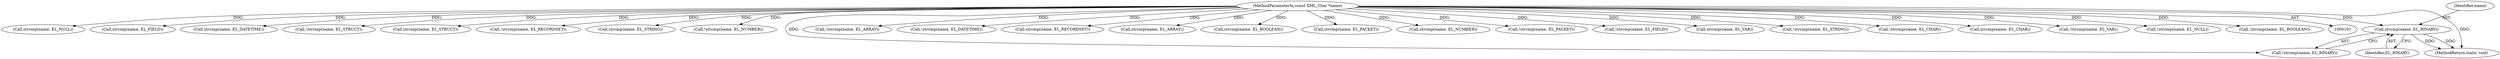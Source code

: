 digraph "0_php-src_c4cca4c20e75359c9a13a1f9a36cb7b4e9601d29?w=1@API" {
"1000190" [label="(Call,strcmp(name, EL_BINARY))"];
"1000103" [label="(MethodParameterIn,const XML_Char *name)"];
"1000414" [label="(Call,strcmp(name, EL_NULL))"];
"1000721" [label="(Call,strcmp(name, EL_FIELD))"];
"1000832" [label="(Call,strcmp(name, EL_DATETIME))"];
"1000479" [label="(Call,!strcmp(name, EL_STRUCT))"];
"1000480" [label="(Call,strcmp(name, EL_STRUCT))"];
"1000568" [label="(Call,!strcmp(name, EL_RECORDSET))"];
"1000143" [label="(Call,strcmp(name, EL_STRING))"];
"1000295" [label="(Call,!strcmp(name, EL_NUMBER))"];
"1000190" [label="(Call,strcmp(name, EL_BINARY))"];
"1000864" [label="(MethodReturn,static void)"];
"1000446" [label="(Call,!strcmp(name, EL_ARRAY))"];
"1000831" [label="(Call,!strcmp(name, EL_DATETIME))"];
"1000569" [label="(Call,strcmp(name, EL_RECORDSET))"];
"1000447" [label="(Call,strcmp(name, EL_ARRAY))"];
"1000337" [label="(Call,strcmp(name, EL_BOOLEAN))"];
"1000189" [label="(Call,!strcmp(name, EL_BINARY))"];
"1000115" [label="(Call,strcmp(name, EL_PACKET))"];
"1000296" [label="(Call,strcmp(name, EL_NUMBER))"];
"1000114" [label="(Call,!strcmp(name, EL_PACKET))"];
"1000720" [label="(Call,!strcmp(name, EL_FIELD))"];
"1000513" [label="(Call,strcmp(name, EL_VAR))"];
"1000191" [label="(Identifier,name)"];
"1000103" [label="(MethodParameterIn,const XML_Char *name)"];
"1000142" [label="(Call,!strcmp(name, EL_STRING))"];
"1000192" [label="(Identifier,EL_BINARY)"];
"1000236" [label="(Call,!strcmp(name, EL_CHAR))"];
"1000237" [label="(Call,strcmp(name, EL_CHAR))"];
"1000512" [label="(Call,!strcmp(name, EL_VAR))"];
"1000413" [label="(Call,!strcmp(name, EL_NULL))"];
"1000336" [label="(Call,!strcmp(name, EL_BOOLEAN))"];
"1000190" -> "1000189"  [label="AST: "];
"1000190" -> "1000192"  [label="CFG: "];
"1000191" -> "1000190"  [label="AST: "];
"1000192" -> "1000190"  [label="AST: "];
"1000189" -> "1000190"  [label="CFG: "];
"1000190" -> "1000864"  [label="DDG: "];
"1000190" -> "1000864"  [label="DDG: "];
"1000103" -> "1000190"  [label="DDG: "];
"1000103" -> "1000101"  [label="AST: "];
"1000103" -> "1000864"  [label="DDG: "];
"1000103" -> "1000114"  [label="DDG: "];
"1000103" -> "1000115"  [label="DDG: "];
"1000103" -> "1000142"  [label="DDG: "];
"1000103" -> "1000143"  [label="DDG: "];
"1000103" -> "1000189"  [label="DDG: "];
"1000103" -> "1000236"  [label="DDG: "];
"1000103" -> "1000237"  [label="DDG: "];
"1000103" -> "1000295"  [label="DDG: "];
"1000103" -> "1000296"  [label="DDG: "];
"1000103" -> "1000336"  [label="DDG: "];
"1000103" -> "1000337"  [label="DDG: "];
"1000103" -> "1000413"  [label="DDG: "];
"1000103" -> "1000414"  [label="DDG: "];
"1000103" -> "1000446"  [label="DDG: "];
"1000103" -> "1000447"  [label="DDG: "];
"1000103" -> "1000479"  [label="DDG: "];
"1000103" -> "1000480"  [label="DDG: "];
"1000103" -> "1000512"  [label="DDG: "];
"1000103" -> "1000513"  [label="DDG: "];
"1000103" -> "1000568"  [label="DDG: "];
"1000103" -> "1000569"  [label="DDG: "];
"1000103" -> "1000720"  [label="DDG: "];
"1000103" -> "1000721"  [label="DDG: "];
"1000103" -> "1000831"  [label="DDG: "];
"1000103" -> "1000832"  [label="DDG: "];
}
